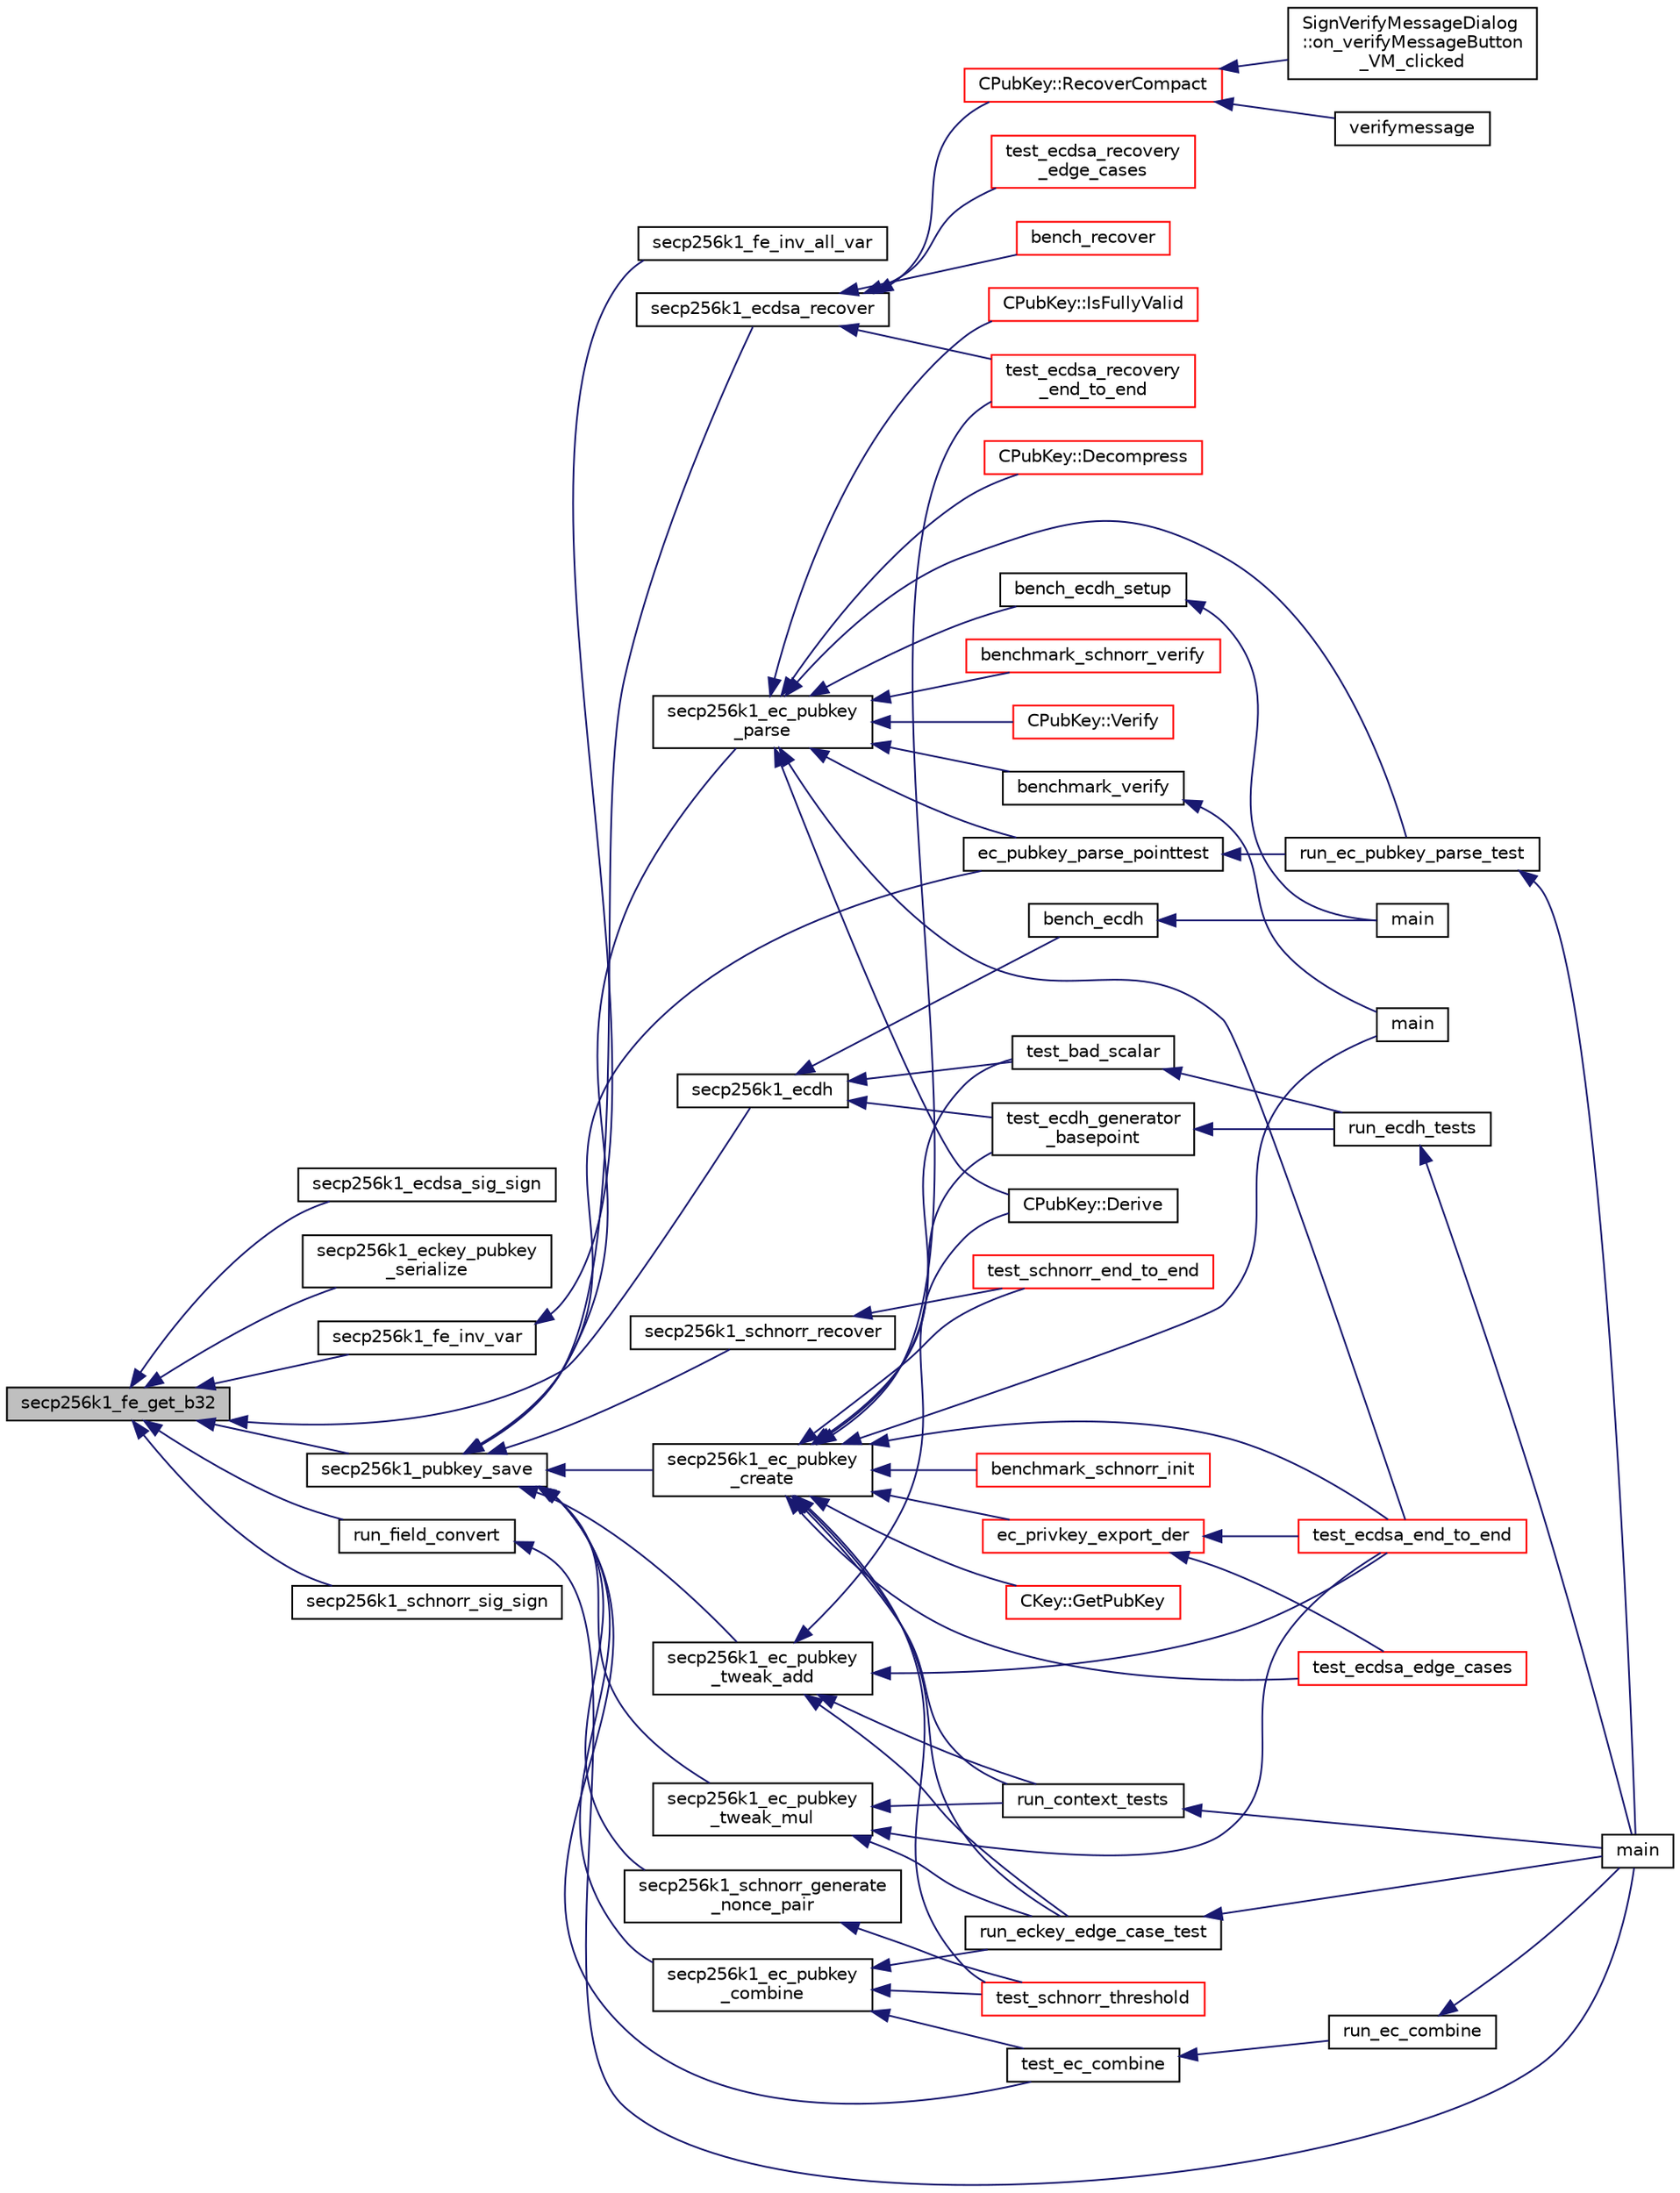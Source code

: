 digraph "secp256k1_fe_get_b32"
{
  edge [fontname="Helvetica",fontsize="10",labelfontname="Helvetica",labelfontsize="10"];
  node [fontname="Helvetica",fontsize="10",shape=record];
  rankdir="LR";
  Node224 [label="secp256k1_fe_get_b32",height=0.2,width=0.4,color="black", fillcolor="grey75", style="filled", fontcolor="black"];
  Node224 -> Node225 [dir="back",color="midnightblue",fontsize="10",style="solid",fontname="Helvetica"];
  Node225 [label="secp256k1_ecdsa_sig_sign",height=0.2,width=0.4,color="black", fillcolor="white", style="filled",URL="$d5/d27/ecdsa__impl_8h.html#a3eaa1b23550fa2ccf948e67f2c87a330"];
  Node224 -> Node226 [dir="back",color="midnightblue",fontsize="10",style="solid",fontname="Helvetica"];
  Node226 [label="secp256k1_eckey_pubkey\l_serialize",height=0.2,width=0.4,color="black", fillcolor="white", style="filled",URL="$de/dd9/eckey__impl_8h.html#ae1f52342d70928f16c8e606da59e6aa6"];
  Node224 -> Node227 [dir="back",color="midnightblue",fontsize="10",style="solid",fontname="Helvetica"];
  Node227 [label="secp256k1_fe_inv_var",height=0.2,width=0.4,color="black", fillcolor="white", style="filled",URL="$d7/d0b/field__impl_8h.html#a0090ecfb39b34a8965cc16ae1feca5aa"];
  Node227 -> Node228 [dir="back",color="midnightblue",fontsize="10",style="solid",fontname="Helvetica"];
  Node228 [label="secp256k1_fe_inv_all_var",height=0.2,width=0.4,color="black", fillcolor="white", style="filled",URL="$d7/d0b/field__impl_8h.html#a728a757d8960973603be6f3b2aa13f4e"];
  Node224 -> Node229 [dir="back",color="midnightblue",fontsize="10",style="solid",fontname="Helvetica"];
  Node229 [label="secp256k1_ecdh",height=0.2,width=0.4,color="black", fillcolor="white", style="filled",URL="$d1/d4c/ecdh_2main__impl_8h.html#aeb1a1fa5ba08b7f43e5f60a1bf2cb76d",tooltip="Compute an EC Diffie-Hellman secret in constant time Returns: 1: exponentiation was successful 0: sca..."];
  Node229 -> Node230 [dir="back",color="midnightblue",fontsize="10",style="solid",fontname="Helvetica"];
  Node230 [label="bench_ecdh",height=0.2,width=0.4,color="black", fillcolor="white", style="filled",URL="$da/d1c/bench__ecdh_8c.html#a859eabd44b49e17c9450975ea03c4a0c"];
  Node230 -> Node231 [dir="back",color="midnightblue",fontsize="10",style="solid",fontname="Helvetica"];
  Node231 [label="main",height=0.2,width=0.4,color="black", fillcolor="white", style="filled",URL="$da/d1c/bench__ecdh_8c.html#a840291bc02cba5474a4cb46a9b9566fe"];
  Node229 -> Node232 [dir="back",color="midnightblue",fontsize="10",style="solid",fontname="Helvetica"];
  Node232 [label="test_ecdh_generator\l_basepoint",height=0.2,width=0.4,color="black", fillcolor="white", style="filled",URL="$d5/d65/ecdh_2tests__impl_8h.html#ab13157e14f777c18f14fefc834d067c5"];
  Node232 -> Node233 [dir="back",color="midnightblue",fontsize="10",style="solid",fontname="Helvetica"];
  Node233 [label="run_ecdh_tests",height=0.2,width=0.4,color="black", fillcolor="white", style="filled",URL="$d5/d65/ecdh_2tests__impl_8h.html#aab6cd779f0b87dc8a7afdf4eaf873407"];
  Node233 -> Node234 [dir="back",color="midnightblue",fontsize="10",style="solid",fontname="Helvetica"];
  Node234 [label="main",height=0.2,width=0.4,color="black", fillcolor="white", style="filled",URL="$d5/d7f/tests_8c.html#a3c04138a5bfe5d72780bb7e82a18e627"];
  Node229 -> Node235 [dir="back",color="midnightblue",fontsize="10",style="solid",fontname="Helvetica"];
  Node235 [label="test_bad_scalar",height=0.2,width=0.4,color="black", fillcolor="white", style="filled",URL="$d5/d65/ecdh_2tests__impl_8h.html#a505bff7cea922e6d8aa4f7525cfd191a"];
  Node235 -> Node233 [dir="back",color="midnightblue",fontsize="10",style="solid",fontname="Helvetica"];
  Node224 -> Node236 [dir="back",color="midnightblue",fontsize="10",style="solid",fontname="Helvetica"];
  Node236 [label="secp256k1_schnorr_sig_sign",height=0.2,width=0.4,color="black", fillcolor="white", style="filled",URL="$d9/d8b/schnorr__impl_8h.html#ab58ca77446a7d8daff985d07d43e7175",tooltip="Custom Schnorr-based signature scheme. "];
  Node224 -> Node237 [dir="back",color="midnightblue",fontsize="10",style="solid",fontname="Helvetica"];
  Node237 [label="secp256k1_pubkey_save",height=0.2,width=0.4,color="black", fillcolor="white", style="filled",URL="$d1/d8c/secp256k1_8c.html#aa061c9c5c861017bef990e5c4653e0f4"];
  Node237 -> Node238 [dir="back",color="midnightblue",fontsize="10",style="solid",fontname="Helvetica"];
  Node238 [label="secp256k1_ecdsa_recover",height=0.2,width=0.4,color="black", fillcolor="white", style="filled",URL="$d6/d5d/recovery_2main__impl_8h.html#a75f3e32e9a25eac9e8f9d3a5a8b0dc94",tooltip="Recover an ECDSA public key from a signature. "];
  Node238 -> Node239 [dir="back",color="midnightblue",fontsize="10",style="solid",fontname="Helvetica"];
  Node239 [label="CPubKey::RecoverCompact",height=0.2,width=0.4,color="red", fillcolor="white", style="filled",URL="$da/d4e/class_c_pub_key.html#a169505e735a02db385486b0affeb565c"];
  Node239 -> Node240 [dir="back",color="midnightblue",fontsize="10",style="solid",fontname="Helvetica"];
  Node240 [label="SignVerifyMessageDialog\l::on_verifyMessageButton\l_VM_clicked",height=0.2,width=0.4,color="black", fillcolor="white", style="filled",URL="$d1/d26/class_sign_verify_message_dialog.html#ae37dec200b27f23c409221511447ae1e"];
  Node239 -> Node241 [dir="back",color="midnightblue",fontsize="10",style="solid",fontname="Helvetica"];
  Node241 [label="verifymessage",height=0.2,width=0.4,color="black", fillcolor="white", style="filled",URL="$db/d48/rpcmisc_8cpp.html#ad8fce781dfd9dfd4866bba2a4589141a"];
  Node238 -> Node301 [dir="back",color="midnightblue",fontsize="10",style="solid",fontname="Helvetica"];
  Node301 [label="bench_recover",height=0.2,width=0.4,color="red", fillcolor="white", style="filled",URL="$d7/d8e/bench__recover_8c.html#a6bbc6888c36d93d55e5410b25121db10"];
  Node238 -> Node303 [dir="back",color="midnightblue",fontsize="10",style="solid",fontname="Helvetica"];
  Node303 [label="test_ecdsa_recovery\l_end_to_end",height=0.2,width=0.4,color="red", fillcolor="white", style="filled",URL="$d3/d71/recovery_2tests__impl_8h.html#a70649882936497184992dfaa06b1106f"];
  Node238 -> Node305 [dir="back",color="midnightblue",fontsize="10",style="solid",fontname="Helvetica"];
  Node305 [label="test_ecdsa_recovery\l_edge_cases",height=0.2,width=0.4,color="red", fillcolor="white", style="filled",URL="$d3/d71/recovery_2tests__impl_8h.html#ad6d3138600637a7c940bc40a22795e46"];
  Node237 -> Node306 [dir="back",color="midnightblue",fontsize="10",style="solid",fontname="Helvetica"];
  Node306 [label="secp256k1_schnorr_recover",height=0.2,width=0.4,color="black", fillcolor="white", style="filled",URL="$d9/dab/schnorr_2main__impl_8h.html#aa4480a44de97ffc056712ea9fd9631c5",tooltip="Recover an EC public key from a Schnorr signature created using secp256k1_schnorr_sign. "];
  Node306 -> Node307 [dir="back",color="midnightblue",fontsize="10",style="solid",fontname="Helvetica"];
  Node307 [label="test_schnorr_end_to_end",height=0.2,width=0.4,color="red", fillcolor="white", style="filled",URL="$d4/d1d/schnorr_2tests__impl_8h.html#a0fadfae101d2df588a044f55eafcc0e6"];
  Node237 -> Node309 [dir="back",color="midnightblue",fontsize="10",style="solid",fontname="Helvetica"];
  Node309 [label="secp256k1_schnorr_generate\l_nonce_pair",height=0.2,width=0.4,color="black", fillcolor="white", style="filled",URL="$d9/dab/schnorr_2main__impl_8h.html#a67c4e4b188db3530c2e8808162f3a3c5",tooltip="Generate a nonce pair deterministically for use with secp256k1_schnorr_partial_sign. "];
  Node309 -> Node310 [dir="back",color="midnightblue",fontsize="10",style="solid",fontname="Helvetica"];
  Node310 [label="test_schnorr_threshold",height=0.2,width=0.4,color="red", fillcolor="white", style="filled",URL="$d4/d1d/schnorr_2tests__impl_8h.html#a7c79e0204a103b99844bdf1b2ac4cb57"];
  Node237 -> Node311 [dir="back",color="midnightblue",fontsize="10",style="solid",fontname="Helvetica"];
  Node311 [label="secp256k1_ec_pubkey\l_parse",height=0.2,width=0.4,color="black", fillcolor="white", style="filled",URL="$d1/d8c/secp256k1_8c.html#a4a359778a7faf65fba9d34db17642d20",tooltip="Parse a variable-length public key into the pubkey object. "];
  Node311 -> Node312 [dir="back",color="midnightblue",fontsize="10",style="solid",fontname="Helvetica"];
  Node312 [label="CPubKey::Verify",height=0.2,width=0.4,color="red", fillcolor="white", style="filled",URL="$da/d4e/class_c_pub_key.html#a5b3fef213b227394ca9d0a1e3baa957e"];
  Node311 -> Node463 [dir="back",color="midnightblue",fontsize="10",style="solid",fontname="Helvetica"];
  Node463 [label="CPubKey::IsFullyValid",height=0.2,width=0.4,color="red", fillcolor="white", style="filled",URL="$da/d4e/class_c_pub_key.html#a69d8d49962240a5696410229dd83c93e"];
  Node311 -> Node468 [dir="back",color="midnightblue",fontsize="10",style="solid",fontname="Helvetica"];
  Node468 [label="CPubKey::Decompress",height=0.2,width=0.4,color="red", fillcolor="white", style="filled",URL="$da/d4e/class_c_pub_key.html#a572689418fecf47b300a11519bc3da36"];
  Node311 -> Node470 [dir="back",color="midnightblue",fontsize="10",style="solid",fontname="Helvetica"];
  Node470 [label="CPubKey::Derive",height=0.2,width=0.4,color="black", fillcolor="white", style="filled",URL="$da/d4e/class_c_pub_key.html#a6e70269c1be731ace2fce8bfba9a0c36"];
  Node311 -> Node471 [dir="back",color="midnightblue",fontsize="10",style="solid",fontname="Helvetica"];
  Node471 [label="bench_ecdh_setup",height=0.2,width=0.4,color="black", fillcolor="white", style="filled",URL="$da/d1c/bench__ecdh_8c.html#a2afcc388be168d338b21eb22c4991df0"];
  Node471 -> Node231 [dir="back",color="midnightblue",fontsize="10",style="solid",fontname="Helvetica"];
  Node311 -> Node472 [dir="back",color="midnightblue",fontsize="10",style="solid",fontname="Helvetica"];
  Node472 [label="benchmark_schnorr_verify",height=0.2,width=0.4,color="red", fillcolor="white", style="filled",URL="$d0/df4/bench__schnorr__verify_8c.html#a45550cf8aad65472340a81f6f05c6546"];
  Node311 -> Node474 [dir="back",color="midnightblue",fontsize="10",style="solid",fontname="Helvetica"];
  Node474 [label="benchmark_verify",height=0.2,width=0.4,color="black", fillcolor="white", style="filled",URL="$dd/d4a/bench__verify_8c.html#aad3aa8194973c32b12fa5d7eb1b0a462"];
  Node474 -> Node475 [dir="back",color="midnightblue",fontsize="10",style="solid",fontname="Helvetica"];
  Node475 [label="main",height=0.2,width=0.4,color="black", fillcolor="white", style="filled",URL="$dd/d4a/bench__verify_8c.html#a840291bc02cba5474a4cb46a9b9566fe"];
  Node311 -> Node476 [dir="back",color="midnightblue",fontsize="10",style="solid",fontname="Helvetica"];
  Node476 [label="ec_pubkey_parse_pointtest",height=0.2,width=0.4,color="black", fillcolor="white", style="filled",URL="$d5/d7f/tests_8c.html#ab33610b81949f135f12a8f2aab3dc192"];
  Node476 -> Node477 [dir="back",color="midnightblue",fontsize="10",style="solid",fontname="Helvetica"];
  Node477 [label="run_ec_pubkey_parse_test",height=0.2,width=0.4,color="black", fillcolor="white", style="filled",URL="$d5/d7f/tests_8c.html#a24bd2af11fcef9c3f2abb62862d6fe97"];
  Node477 -> Node234 [dir="back",color="midnightblue",fontsize="10",style="solid",fontname="Helvetica"];
  Node311 -> Node477 [dir="back",color="midnightblue",fontsize="10",style="solid",fontname="Helvetica"];
  Node311 -> Node478 [dir="back",color="midnightblue",fontsize="10",style="solid",fontname="Helvetica"];
  Node478 [label="test_ecdsa_end_to_end",height=0.2,width=0.4,color="red", fillcolor="white", style="filled",URL="$d5/d7f/tests_8c.html#a3fc9dc1908215215a68690ea1bfa8bcd"];
  Node237 -> Node480 [dir="back",color="midnightblue",fontsize="10",style="solid",fontname="Helvetica"];
  Node480 [label="secp256k1_ec_pubkey\l_create",height=0.2,width=0.4,color="black", fillcolor="white", style="filled",URL="$d1/d8c/secp256k1_8c.html#ac5806cffd3278e64f863027eaa8e1284",tooltip="Compute the public key for a secret key. "];
  Node480 -> Node481 [dir="back",color="midnightblue",fontsize="10",style="solid",fontname="Helvetica"];
  Node481 [label="ec_privkey_export_der",height=0.2,width=0.4,color="red", fillcolor="white", style="filled",URL="$d1/dbc/key_8cpp.html#a8cafc8a5eaf9a41f141e31d7c42ed7b9"];
  Node481 -> Node478 [dir="back",color="midnightblue",fontsize="10",style="solid",fontname="Helvetica"];
  Node481 -> Node485 [dir="back",color="midnightblue",fontsize="10",style="solid",fontname="Helvetica"];
  Node485 [label="test_ecdsa_edge_cases",height=0.2,width=0.4,color="red", fillcolor="white", style="filled",URL="$d5/d7f/tests_8c.html#abbcb27d1eb13654db9b2e281ffce021e"];
  Node480 -> Node487 [dir="back",color="midnightblue",fontsize="10",style="solid",fontname="Helvetica"];
  Node487 [label="CKey::GetPubKey",height=0.2,width=0.4,color="red", fillcolor="white", style="filled",URL="$d2/d63/class_c_key.html#aa1085c59603a62db6ec776300f250337"];
  Node480 -> Node529 [dir="back",color="midnightblue",fontsize="10",style="solid",fontname="Helvetica"];
  Node529 [label="benchmark_schnorr_init",height=0.2,width=0.4,color="red", fillcolor="white", style="filled",URL="$d0/df4/bench__schnorr__verify_8c.html#a1017a4ccacfa7f4de5828701acce8184"];
  Node480 -> Node475 [dir="back",color="midnightblue",fontsize="10",style="solid",fontname="Helvetica"];
  Node480 -> Node232 [dir="back",color="midnightblue",fontsize="10",style="solid",fontname="Helvetica"];
  Node480 -> Node235 [dir="back",color="midnightblue",fontsize="10",style="solid",fontname="Helvetica"];
  Node480 -> Node303 [dir="back",color="midnightblue",fontsize="10",style="solid",fontname="Helvetica"];
  Node480 -> Node307 [dir="back",color="midnightblue",fontsize="10",style="solid",fontname="Helvetica"];
  Node480 -> Node310 [dir="back",color="midnightblue",fontsize="10",style="solid",fontname="Helvetica"];
  Node480 -> Node530 [dir="back",color="midnightblue",fontsize="10",style="solid",fontname="Helvetica"];
  Node530 [label="run_context_tests",height=0.2,width=0.4,color="black", fillcolor="white", style="filled",URL="$d5/d7f/tests_8c.html#a2f9713526b1e988694c6e2026a6fce69"];
  Node530 -> Node234 [dir="back",color="midnightblue",fontsize="10",style="solid",fontname="Helvetica"];
  Node480 -> Node531 [dir="back",color="midnightblue",fontsize="10",style="solid",fontname="Helvetica"];
  Node531 [label="run_eckey_edge_case_test",height=0.2,width=0.4,color="black", fillcolor="white", style="filled",URL="$d5/d7f/tests_8c.html#a32498e86a99a258f68cd4b1176f47966"];
  Node531 -> Node234 [dir="back",color="midnightblue",fontsize="10",style="solid",fontname="Helvetica"];
  Node480 -> Node478 [dir="back",color="midnightblue",fontsize="10",style="solid",fontname="Helvetica"];
  Node480 -> Node485 [dir="back",color="midnightblue",fontsize="10",style="solid",fontname="Helvetica"];
  Node237 -> Node532 [dir="back",color="midnightblue",fontsize="10",style="solid",fontname="Helvetica"];
  Node532 [label="secp256k1_ec_pubkey\l_tweak_add",height=0.2,width=0.4,color="black", fillcolor="white", style="filled",URL="$d1/d8c/secp256k1_8c.html#ae298cd31c7f5f3e12a1adb27c4831c68",tooltip="Tweak a public key by adding tweak times the generator to it. "];
  Node532 -> Node470 [dir="back",color="midnightblue",fontsize="10",style="solid",fontname="Helvetica"];
  Node532 -> Node530 [dir="back",color="midnightblue",fontsize="10",style="solid",fontname="Helvetica"];
  Node532 -> Node531 [dir="back",color="midnightblue",fontsize="10",style="solid",fontname="Helvetica"];
  Node532 -> Node478 [dir="back",color="midnightblue",fontsize="10",style="solid",fontname="Helvetica"];
  Node237 -> Node533 [dir="back",color="midnightblue",fontsize="10",style="solid",fontname="Helvetica"];
  Node533 [label="secp256k1_ec_pubkey\l_tweak_mul",height=0.2,width=0.4,color="black", fillcolor="white", style="filled",URL="$d1/d8c/secp256k1_8c.html#a6d391761d8c1cb4875d6d0b348d31cec",tooltip="Tweak a public key by multiplying it by a tweak value. "];
  Node533 -> Node530 [dir="back",color="midnightblue",fontsize="10",style="solid",fontname="Helvetica"];
  Node533 -> Node531 [dir="back",color="midnightblue",fontsize="10",style="solid",fontname="Helvetica"];
  Node533 -> Node478 [dir="back",color="midnightblue",fontsize="10",style="solid",fontname="Helvetica"];
  Node237 -> Node534 [dir="back",color="midnightblue",fontsize="10",style="solid",fontname="Helvetica"];
  Node534 [label="secp256k1_ec_pubkey\l_combine",height=0.2,width=0.4,color="black", fillcolor="white", style="filled",URL="$d1/d8c/secp256k1_8c.html#a92498665c38198fc1943e463c017c140",tooltip="Add a number of public keys together. "];
  Node534 -> Node310 [dir="back",color="midnightblue",fontsize="10",style="solid",fontname="Helvetica"];
  Node534 -> Node535 [dir="back",color="midnightblue",fontsize="10",style="solid",fontname="Helvetica"];
  Node535 [label="test_ec_combine",height=0.2,width=0.4,color="black", fillcolor="white", style="filled",URL="$d5/d7f/tests_8c.html#af668387a475fa94107e316b2ddc003cf"];
  Node535 -> Node536 [dir="back",color="midnightblue",fontsize="10",style="solid",fontname="Helvetica"];
  Node536 [label="run_ec_combine",height=0.2,width=0.4,color="black", fillcolor="white", style="filled",URL="$d5/d7f/tests_8c.html#a394075284eed27ac8d87935f73d4c673"];
  Node536 -> Node234 [dir="back",color="midnightblue",fontsize="10",style="solid",fontname="Helvetica"];
  Node534 -> Node531 [dir="back",color="midnightblue",fontsize="10",style="solid",fontname="Helvetica"];
  Node237 -> Node535 [dir="back",color="midnightblue",fontsize="10",style="solid",fontname="Helvetica"];
  Node237 -> Node476 [dir="back",color="midnightblue",fontsize="10",style="solid",fontname="Helvetica"];
  Node224 -> Node537 [dir="back",color="midnightblue",fontsize="10",style="solid",fontname="Helvetica"];
  Node537 [label="run_field_convert",height=0.2,width=0.4,color="black", fillcolor="white", style="filled",URL="$d5/d7f/tests_8c.html#a3fb0153a38fe54783b46ab4bc39d9912"];
  Node537 -> Node234 [dir="back",color="midnightblue",fontsize="10",style="solid",fontname="Helvetica"];
}
